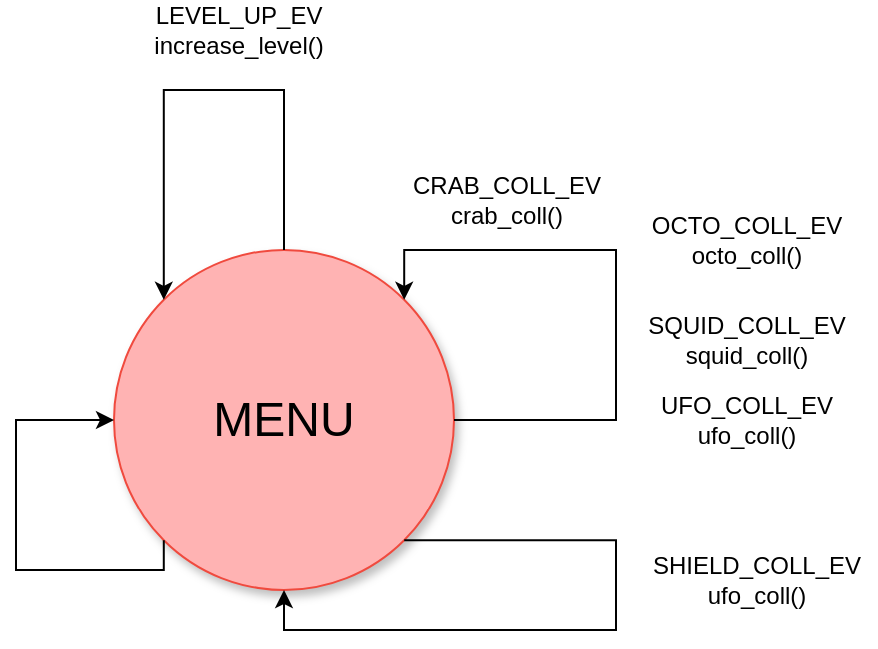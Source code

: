 <mxfile version="13.1.3">
    <diagram id="6hGFLwfOUW9BJ-s0fimq" name="Page-1">
        <mxGraphModel dx="622" dy="612" grid="1" gridSize="10" guides="1" tooltips="1" connect="1" arrows="1" fold="1" page="1" pageScale="1" pageWidth="827" pageHeight="1169" math="0" shadow="0">
            <root>
                <mxCell id="0"/>
                <mxCell id="1" parent="0"/>
                <mxCell id="2" value="&lt;font style=&quot;font-size: 24px&quot;&gt;MENU&lt;/font&gt;" style="ellipse;whiteSpace=wrap;html=1;aspect=fixed;shadow=1;fillColor=#FFB3B3;strokeColor=#F04A3E;" vertex="1" parent="1">
                    <mxGeometry x="329" y="260" width="170" height="170" as="geometry"/>
                </mxCell>
                <mxCell id="5" style="edgeStyle=orthogonalEdgeStyle;rounded=0;orthogonalLoop=1;jettySize=auto;html=1;exitX=1;exitY=0.5;exitDx=0;exitDy=0;entryX=1;entryY=0;entryDx=0;entryDy=0;" edge="1" parent="1" source="2" target="2">
                    <mxGeometry relative="1" as="geometry">
                        <Array as="points">
                            <mxPoint x="580" y="345"/>
                            <mxPoint x="580" y="260"/>
                            <mxPoint x="474" y="260"/>
                        </Array>
                    </mxGeometry>
                </mxCell>
                <mxCell id="7" value="OCTO_COLL_EV&lt;br&gt;octo_coll()" style="text;html=1;align=center;verticalAlign=middle;resizable=0;points=[];autosize=1;" vertex="1" parent="1">
                    <mxGeometry x="590" y="240" width="110" height="30" as="geometry"/>
                </mxCell>
                <mxCell id="8" value="SQUID_COLL_EV&lt;br&gt;squid_coll()" style="text;html=1;align=center;verticalAlign=middle;resizable=0;points=[];autosize=1;" vertex="1" parent="1">
                    <mxGeometry x="590" y="290" width="110" height="30" as="geometry"/>
                </mxCell>
                <mxCell id="9" value="CRAB_COLL_EV&lt;br&gt;crab_coll()" style="text;html=1;align=center;verticalAlign=middle;resizable=0;points=[];autosize=1;" vertex="1" parent="1">
                    <mxGeometry x="470" y="220" width="110" height="30" as="geometry"/>
                </mxCell>
                <mxCell id="10" value="UFO_COLL_EV&lt;br&gt;ufo_coll()" style="text;html=1;align=center;verticalAlign=middle;resizable=0;points=[];autosize=1;" vertex="1" parent="1">
                    <mxGeometry x="595" y="330" width="100" height="30" as="geometry"/>
                </mxCell>
                <mxCell id="11" style="edgeStyle=orthogonalEdgeStyle;rounded=0;orthogonalLoop=1;jettySize=auto;html=1;exitX=1;exitY=1;exitDx=0;exitDy=0;entryX=0.5;entryY=1;entryDx=0;entryDy=0;" edge="1" parent="1" source="2" target="2">
                    <mxGeometry relative="1" as="geometry">
                        <Array as="points">
                            <mxPoint x="580" y="405"/>
                            <mxPoint x="580" y="450"/>
                            <mxPoint x="414" y="450"/>
                        </Array>
                    </mxGeometry>
                </mxCell>
                <mxCell id="12" value="SHIELD_COLL_EV&lt;br&gt;ufo_coll()" style="text;html=1;align=center;verticalAlign=middle;resizable=0;points=[];autosize=1;" vertex="1" parent="1">
                    <mxGeometry x="590" y="410" width="120" height="30" as="geometry"/>
                </mxCell>
                <mxCell id="16" style="edgeStyle=orthogonalEdgeStyle;rounded=0;orthogonalLoop=1;jettySize=auto;html=1;exitX=0.5;exitY=0;exitDx=0;exitDy=0;entryX=0;entryY=0;entryDx=0;entryDy=0;" edge="1" parent="1" source="2" target="2">
                    <mxGeometry relative="1" as="geometry">
                        <Array as="points">
                            <mxPoint x="414" y="180"/>
                            <mxPoint x="354" y="180"/>
                        </Array>
                    </mxGeometry>
                </mxCell>
                <mxCell id="17" value="LEVEL_UP_EV&lt;br&gt;increase_level()&lt;br&gt;" style="text;html=1;align=center;verticalAlign=middle;resizable=0;points=[];autosize=1;" vertex="1" parent="1">
                    <mxGeometry x="341" y="135" width="100" height="30" as="geometry"/>
                </mxCell>
                <mxCell id="20" style="edgeStyle=orthogonalEdgeStyle;rounded=0;orthogonalLoop=1;jettySize=auto;html=1;exitX=0;exitY=1;exitDx=0;exitDy=0;entryX=0;entryY=0.5;entryDx=0;entryDy=0;" edge="1" parent="1" source="2" target="2">
                    <mxGeometry relative="1" as="geometry">
                        <mxPoint x="290" y="345" as="targetPoint"/>
                        <Array as="points">
                            <mxPoint x="354" y="420"/>
                            <mxPoint x="280" y="420"/>
                            <mxPoint x="280" y="345"/>
                        </Array>
                    </mxGeometry>
                </mxCell>
            </root>
        </mxGraphModel>
    </diagram>
</mxfile>